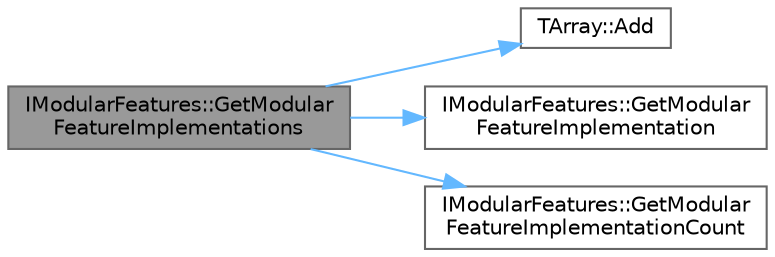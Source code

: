 digraph "IModularFeatures::GetModularFeatureImplementations"
{
 // INTERACTIVE_SVG=YES
 // LATEX_PDF_SIZE
  bgcolor="transparent";
  edge [fontname=Helvetica,fontsize=10,labelfontname=Helvetica,labelfontsize=10];
  node [fontname=Helvetica,fontsize=10,shape=box,height=0.2,width=0.4];
  rankdir="LR";
  Node1 [id="Node000001",label="IModularFeatures::GetModular\lFeatureImplementations",height=0.2,width=0.4,color="gray40", fillcolor="grey60", style="filled", fontcolor="black",tooltip="Queries for one or more implementations of a single feature."];
  Node1 -> Node2 [id="edge1_Node000001_Node000002",color="steelblue1",style="solid",tooltip=" "];
  Node2 [id="Node000002",label="TArray::Add",height=0.2,width=0.4,color="grey40", fillcolor="white", style="filled",URL="$d4/d52/classTArray.html#a94f6bf2bef04382fc79010abad57d823",tooltip="Adds a new item to the end of the array, possibly reallocating the whole array to fit."];
  Node1 -> Node3 [id="edge2_Node000001_Node000003",color="steelblue1",style="solid",tooltip=" "];
  Node3 [id="Node000003",label="IModularFeatures::GetModular\lFeatureImplementation",height=0.2,width=0.4,color="grey40", fillcolor="white", style="filled",URL="$db/d7d/classIModularFeatures.html#adfa63325cb74de7aa3fe928a35ed4e8e",tooltip="Queries for a specific modular feature."];
  Node1 -> Node4 [id="edge3_Node000001_Node000004",color="steelblue1",style="solid",tooltip=" "];
  Node4 [id="Node000004",label="IModularFeatures::GetModular\lFeatureImplementationCount",height=0.2,width=0.4,color="grey40", fillcolor="white", style="filled",URL="$db/d7d/classIModularFeatures.html#ae61dae7d898ee87a3e5abdc269563f44",tooltip="Returns the number of registered implementations of the specified feature type."];
}
